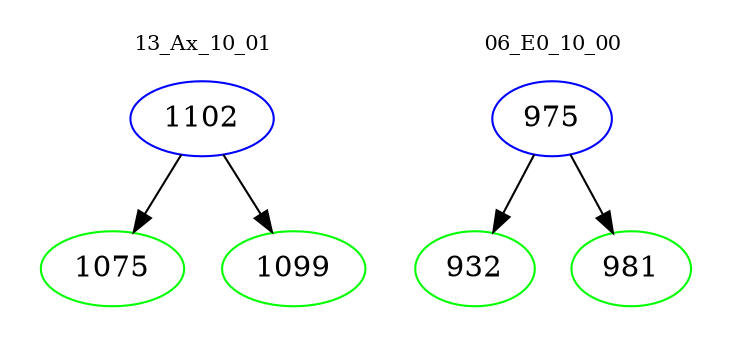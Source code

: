 digraph{
subgraph cluster_0 {
color = white
label = "13_Ax_10_01";
fontsize=10;
T0_1102 [label="1102", color="blue"]
T0_1102 -> T0_1075 [color="black"]
T0_1075 [label="1075", color="green"]
T0_1102 -> T0_1099 [color="black"]
T0_1099 [label="1099", color="green"]
}
subgraph cluster_1 {
color = white
label = "06_E0_10_00";
fontsize=10;
T1_975 [label="975", color="blue"]
T1_975 -> T1_932 [color="black"]
T1_932 [label="932", color="green"]
T1_975 -> T1_981 [color="black"]
T1_981 [label="981", color="green"]
}
}

